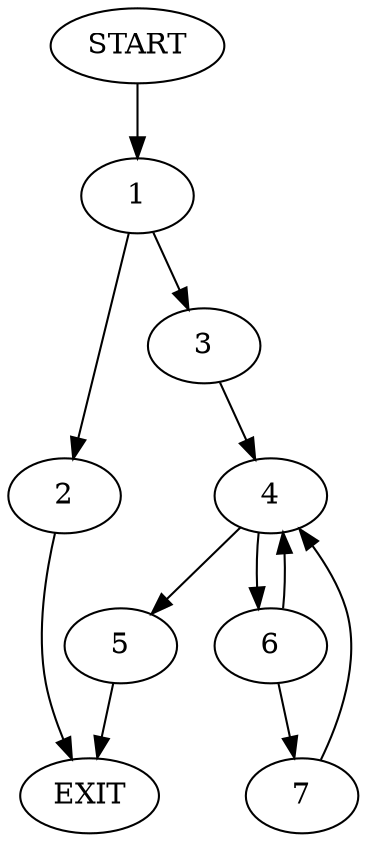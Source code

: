 digraph {
0 [label="START"]
8 [label="EXIT"]
0 -> 1
1 -> 2
1 -> 3
3 -> 4
2 -> 8
4 -> 5
4 -> 6
5 -> 8
6 -> 4
6 -> 7
7 -> 4
}
